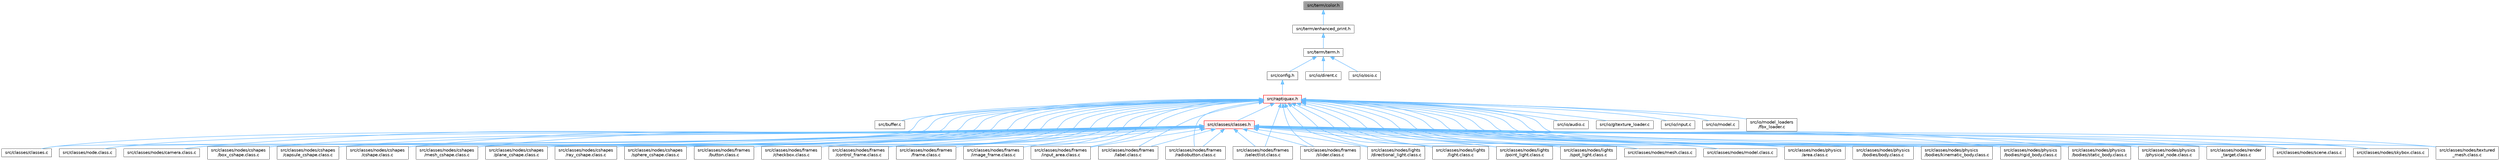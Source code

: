 digraph "src/term/color.h"
{
 // LATEX_PDF_SIZE
  bgcolor="transparent";
  edge [fontname=Helvetica,fontsize=10,labelfontname=Helvetica,labelfontsize=10];
  node [fontname=Helvetica,fontsize=10,shape=box,height=0.2,width=0.4];
  Node1 [id="Node000001",label="src/term/color.h",height=0.2,width=0.4,color="gray40", fillcolor="grey60", style="filled", fontcolor="black",tooltip=" "];
  Node1 -> Node2 [id="edge86_Node000001_Node000002",dir="back",color="steelblue1",style="solid",tooltip=" "];
  Node2 [id="Node000002",label="src/term/enhanced_print.h",height=0.2,width=0.4,color="grey40", fillcolor="white", style="filled",URL="$enhanced__print_8h.html",tooltip=" "];
  Node2 -> Node3 [id="edge87_Node000002_Node000003",dir="back",color="steelblue1",style="solid",tooltip=" "];
  Node3 [id="Node000003",label="src/term/term.h",height=0.2,width=0.4,color="grey40", fillcolor="white", style="filled",URL="$term_8h.html",tooltip=" "];
  Node3 -> Node4 [id="edge88_Node000003_Node000004",dir="back",color="steelblue1",style="solid",tooltip=" "];
  Node4 [id="Node000004",label="src/config.h",height=0.2,width=0.4,color="grey40", fillcolor="white", style="filled",URL="$config_8h.html",tooltip=" "];
  Node4 -> Node5 [id="edge89_Node000004_Node000005",dir="back",color="steelblue1",style="solid",tooltip=" "];
  Node5 [id="Node000005",label="src/raptiquax.h",height=0.2,width=0.4,color="red", fillcolor="#FFF0F0", style="filled",URL="$raptiquax_8h.html",tooltip="This file contains type definitions for fixed-width integer types and floating-point types."];
  Node5 -> Node6 [id="edge90_Node000005_Node000006",dir="back",color="steelblue1",style="solid",tooltip=" "];
  Node6 [id="Node000006",label="src/buffer.c",height=0.2,width=0.4,color="grey40", fillcolor="white", style="filled",URL="$buffer_8c.html",tooltip=" "];
  Node5 -> Node7 [id="edge91_Node000005_Node000007",dir="back",color="steelblue1",style="solid",tooltip=" "];
  Node7 [id="Node000007",label="src/classes/classes.c",height=0.2,width=0.4,color="grey40", fillcolor="white", style="filled",URL="$classes_8c.html",tooltip=" "];
  Node5 -> Node8 [id="edge92_Node000005_Node000008",dir="back",color="steelblue1",style="solid",tooltip=" "];
  Node8 [id="Node000008",label="src/classes/classes.h",height=0.2,width=0.4,color="red", fillcolor="#FFF0F0", style="filled",URL="$classes_8h.html",tooltip=" "];
  Node8 -> Node7 [id="edge93_Node000008_Node000007",dir="back",color="steelblue1",style="solid",tooltip=" "];
  Node8 -> Node9 [id="edge94_Node000008_Node000009",dir="back",color="steelblue1",style="solid",tooltip=" "];
  Node9 [id="Node000009",label="src/classes/node.class.c",height=0.2,width=0.4,color="grey40", fillcolor="white", style="filled",URL="$node_8class_8c.html",tooltip="Implementation of the node class for the ProjetSDLOpenGLL2 project."];
  Node8 -> Node10 [id="edge95_Node000008_Node000010",dir="back",color="steelblue1",style="solid",tooltip=" "];
  Node10 [id="Node000010",label="src/classes/nodes/camera.class.c",height=0.2,width=0.4,color="grey40", fillcolor="white", style="filled",URL="$camera_8class_8c.html",tooltip="This file contains the implementation of the Camera class."];
  Node8 -> Node11 [id="edge96_Node000008_Node000011",dir="back",color="steelblue1",style="solid",tooltip=" "];
  Node11 [id="Node000011",label="src/classes/nodes/cshapes\l/box_cshape.class.c",height=0.2,width=0.4,color="grey40", fillcolor="white", style="filled",URL="$box__cshape_8class_8c.html",tooltip="This source file defines the BoxCShape class and its associated methods."];
  Node8 -> Node12 [id="edge97_Node000008_Node000012",dir="back",color="steelblue1",style="solid",tooltip=" "];
  Node12 [id="Node000012",label="src/classes/nodes/cshapes\l/capsule_cshape.class.c",height=0.2,width=0.4,color="grey40", fillcolor="white", style="filled",URL="$capsule__cshape_8class_8c.html",tooltip="This file defines the implementation of the capsule shape class."];
  Node8 -> Node13 [id="edge98_Node000008_Node000013",dir="back",color="steelblue1",style="solid",tooltip=" "];
  Node13 [id="Node000013",label="src/classes/nodes/cshapes\l/cshape.class.c",height=0.2,width=0.4,color="grey40", fillcolor="white", style="filled",URL="$cshape_8class_8c.html",tooltip="This file defines the implementation of various CShape classes."];
  Node8 -> Node14 [id="edge99_Node000008_Node000014",dir="back",color="steelblue1",style="solid",tooltip=" "];
  Node14 [id="Node000014",label="src/classes/nodes/cshapes\l/mesh_cshape.class.c",height=0.2,width=0.4,color="grey40", fillcolor="white", style="filled",URL="$mesh__cshape_8class_8c.html",tooltip="This file defines the implementation of mesh shapes for the project."];
  Node8 -> Node15 [id="edge100_Node000008_Node000015",dir="back",color="steelblue1",style="solid",tooltip=" "];
  Node15 [id="Node000015",label="src/classes/nodes/cshapes\l/plane_cshape.class.c",height=0.2,width=0.4,color="grey40", fillcolor="white", style="filled",URL="$plane__cshape_8class_8c.html",tooltip="This file defines the implementation of a plane shape class."];
  Node8 -> Node16 [id="edge101_Node000008_Node000016",dir="back",color="steelblue1",style="solid",tooltip=" "];
  Node16 [id="Node000016",label="src/classes/nodes/cshapes\l/ray_cshape.class.c",height=0.2,width=0.4,color="grey40", fillcolor="white", style="filled",URL="$ray__cshape_8class_8c.html",tooltip="This file defines the implementation of ray-casting shapes."];
  Node8 -> Node17 [id="edge102_Node000008_Node000017",dir="back",color="steelblue1",style="solid",tooltip=" "];
  Node17 [id="Node000017",label="src/classes/nodes/cshapes\l/sphere_cshape.class.c",height=0.2,width=0.4,color="grey40", fillcolor="white", style="filled",URL="$sphere__cshape_8class_8c.html",tooltip="This file contains the implementation of the SphereCShape class."];
  Node8 -> Node18 [id="edge103_Node000008_Node000018",dir="back",color="steelblue1",style="solid",tooltip=" "];
  Node18 [id="Node000018",label="src/classes/nodes/frames\l/button.class.c",height=0.2,width=0.4,color="grey40", fillcolor="white", style="filled",URL="$button_8class_8c.html",tooltip="This file defines the Button class and its associated methods."];
  Node8 -> Node19 [id="edge104_Node000008_Node000019",dir="back",color="steelblue1",style="solid",tooltip=" "];
  Node19 [id="Node000019",label="src/classes/nodes/frames\l/checkbox.class.c",height=0.2,width=0.4,color="grey40", fillcolor="white", style="filled",URL="$checkbox_8class_8c.html",tooltip="Implementation of the Checkbox class for the GUI framework."];
  Node8 -> Node20 [id="edge105_Node000008_Node000020",dir="back",color="steelblue1",style="solid",tooltip=" "];
  Node20 [id="Node000020",label="src/classes/nodes/frames\l/control_frame.class.c",height=0.2,width=0.4,color="grey40", fillcolor="white", style="filled",URL="$control__frame_8class_8c.html",tooltip="This file defines the implementation of the control frame class."];
  Node8 -> Node21 [id="edge106_Node000008_Node000021",dir="back",color="steelblue1",style="solid",tooltip=" "];
  Node21 [id="Node000021",label="src/classes/nodes/frames\l/frame.class.c",height=0.2,width=0.4,color="grey40", fillcolor="white", style="filled",URL="$frame_8class_8c.html",tooltip="This file defines the implementation of frame-related functionalities."];
  Node8 -> Node22 [id="edge107_Node000008_Node000022",dir="back",color="steelblue1",style="solid",tooltip=" "];
  Node22 [id="Node000022",label="src/classes/nodes/frames\l/image_frame.class.c",height=0.2,width=0.4,color="grey40", fillcolor="white", style="filled",URL="$image__frame_8class_8c.html",tooltip="This file contains the implementation of the ImageFrame class."];
  Node8 -> Node23 [id="edge108_Node000008_Node000023",dir="back",color="steelblue1",style="solid",tooltip=" "];
  Node23 [id="Node000023",label="src/classes/nodes/frames\l/input_area.class.c",height=0.2,width=0.4,color="grey40", fillcolor="white", style="filled",URL="$input__area_8class_8c.html",tooltip="This file defines the InputArea class and its associated methods."];
  Node8 -> Node24 [id="edge109_Node000008_Node000024",dir="back",color="steelblue1",style="solid",tooltip=" "];
  Node24 [id="Node000024",label="src/classes/nodes/frames\l/label.class.c",height=0.2,width=0.4,color="grey40", fillcolor="white", style="filled",URL="$label_8class_8c.html",tooltip="This file defines the Label class and its associated functions."];
  Node8 -> Node25 [id="edge110_Node000008_Node000025",dir="back",color="steelblue1",style="solid",tooltip=" "];
  Node25 [id="Node000025",label="src/classes/nodes/frames\l/radiobutton.class.c",height=0.2,width=0.4,color="grey40", fillcolor="white", style="filled",URL="$radiobutton_8class_8c.html",tooltip="Implementation of the RadioButton class."];
  Node8 -> Node26 [id="edge111_Node000008_Node000026",dir="back",color="steelblue1",style="solid",tooltip=" "];
  Node26 [id="Node000026",label="src/classes/nodes/frames\l/selectlist.class.c",height=0.2,width=0.4,color="grey40", fillcolor="white", style="filled",URL="$selectlist_8class_8c.html",tooltip="This file implements the functionality for a selectable list frame in the application."];
  Node8 -> Node27 [id="edge112_Node000008_Node000027",dir="back",color="steelblue1",style="solid",tooltip=" "];
  Node27 [id="Node000027",label="src/classes/nodes/frames\l/slider.class.c",height=0.2,width=0.4,color="grey40", fillcolor="white", style="filled",URL="$slider_8class_8c.html",tooltip=" "];
  Node8 -> Node28 [id="edge113_Node000008_Node000028",dir="back",color="steelblue1",style="solid",tooltip=" "];
  Node28 [id="Node000028",label="src/classes/nodes/lights\l/directional_light.class.c",height=0.2,width=0.4,color="grey40", fillcolor="white", style="filled",URL="$directional__light_8class_8c.html",tooltip="This file contains the implementation of the directional light class."];
  Node8 -> Node29 [id="edge114_Node000008_Node000029",dir="back",color="steelblue1",style="solid",tooltip=" "];
  Node29 [id="Node000029",label="src/classes/nodes/lights\l/light.class.c",height=0.2,width=0.4,color="grey40", fillcolor="white", style="filled",URL="$light_8class_8c.html",tooltip="This file contains the implementation of the light class for the project."];
  Node8 -> Node30 [id="edge115_Node000008_Node000030",dir="back",color="steelblue1",style="solid",tooltip=" "];
  Node30 [id="Node000030",label="src/classes/nodes/lights\l/point_light.class.c",height=0.2,width=0.4,color="grey40", fillcolor="white", style="filled",URL="$point__light_8class_8c.html",tooltip="This file contains the implementation of the PointLight class."];
  Node8 -> Node31 [id="edge116_Node000008_Node000031",dir="back",color="steelblue1",style="solid",tooltip=" "];
  Node31 [id="Node000031",label="src/classes/nodes/lights\l/spot_light.class.c",height=0.2,width=0.4,color="grey40", fillcolor="white", style="filled",URL="$spot__light_8class_8c.html",tooltip="This file contains the implementation of the SpotLight class."];
  Node8 -> Node32 [id="edge117_Node000008_Node000032",dir="back",color="steelblue1",style="solid",tooltip=" "];
  Node32 [id="Node000032",label="src/classes/nodes/mesh.class.c",height=0.2,width=0.4,color="grey40", fillcolor="white", style="filled",URL="$mesh_8class_8c.html",tooltip="This file defines the implementation of the Mesh class."];
  Node8 -> Node33 [id="edge118_Node000008_Node000033",dir="back",color="steelblue1",style="solid",tooltip=" "];
  Node33 [id="Node000033",label="src/classes/nodes/model.class.c",height=0.2,width=0.4,color="grey40", fillcolor="white", style="filled",URL="$model_8class_8c.html",tooltip="This file contains the implementation of the model class."];
  Node8 -> Node34 [id="edge119_Node000008_Node000034",dir="back",color="steelblue1",style="solid",tooltip=" "];
  Node34 [id="Node000034",label="src/classes/nodes/physics\l/area.class.c",height=0.2,width=0.4,color="grey40", fillcolor="white", style="filled",URL="$area_8class_8c.html",tooltip="This file handles the physics area nodes in the project."];
  Node8 -> Node35 [id="edge120_Node000008_Node000035",dir="back",color="steelblue1",style="solid",tooltip=" "];
  Node35 [id="Node000035",label="src/classes/nodes/physics\l/bodies/body.class.c",height=0.2,width=0.4,color="grey40", fillcolor="white", style="filled",URL="$body_8class_8c.html",tooltip="This file defines the body class for the physics engine."];
  Node8 -> Node36 [id="edge121_Node000008_Node000036",dir="back",color="steelblue1",style="solid",tooltip=" "];
  Node36 [id="Node000036",label="src/classes/nodes/physics\l/bodies/kinematic_body.class.c",height=0.2,width=0.4,color="grey40", fillcolor="white", style="filled",URL="$kinematic__body_8class_8c.html",tooltip="This file defines the implementation of kinematic bodies for the physics engine."];
  Node8 -> Node37 [id="edge122_Node000008_Node000037",dir="back",color="steelblue1",style="solid",tooltip=" "];
  Node37 [id="Node000037",label="src/classes/nodes/physics\l/bodies/rigid_body.class.c",height=0.2,width=0.4,color="grey40", fillcolor="white", style="filled",URL="$rigid__body_8class_8c.html",tooltip="This source file defines the implementation of rigid body physics for the project."];
  Node8 -> Node38 [id="edge123_Node000008_Node000038",dir="back",color="steelblue1",style="solid",tooltip=" "];
  Node38 [id="Node000038",label="src/classes/nodes/physics\l/bodies/static_body.class.c",height=0.2,width=0.4,color="grey40", fillcolor="white", style="filled",URL="$static__body_8class_8c.html",tooltip="This file defines the implementation of static bodies in the physics engine."];
  Node8 -> Node39 [id="edge124_Node000008_Node000039",dir="back",color="steelblue1",style="solid",tooltip=" "];
  Node39 [id="Node000039",label="src/classes/nodes/physics\l/physical_node.class.c",height=0.2,width=0.4,color="grey40", fillcolor="white", style="filled",URL="$physical__node_8class_8c.html",tooltip="This file contains the implementation of the PhysicalNode class."];
  Node8 -> Node40 [id="edge125_Node000008_Node000040",dir="back",color="steelblue1",style="solid",tooltip=" "];
  Node40 [id="Node000040",label="src/classes/nodes/render\l_target.class.c",height=0.2,width=0.4,color="grey40", fillcolor="white", style="filled",URL="$render__target_8class_8c.html",tooltip="Framebuffer class implementation."];
  Node8 -> Node41 [id="edge126_Node000008_Node000041",dir="back",color="steelblue1",style="solid",tooltip=" "];
  Node41 [id="Node000041",label="src/classes/nodes/scene.class.c",height=0.2,width=0.4,color="grey40", fillcolor="white", style="filled",URL="$scene_8class_8c.html",tooltip="This file contains the implementation of the scene class."];
  Node8 -> Node42 [id="edge127_Node000008_Node000042",dir="back",color="steelblue1",style="solid",tooltip=" "];
  Node42 [id="Node000042",label="src/classes/nodes/skybox.class.c",height=0.2,width=0.4,color="grey40", fillcolor="white", style="filled",URL="$skybox_8class_8c.html",tooltip="This file contains the implementation of the Skybox class."];
  Node8 -> Node43 [id="edge128_Node000008_Node000043",dir="back",color="steelblue1",style="solid",tooltip=" "];
  Node43 [id="Node000043",label="src/classes/nodes/textured\l_mesh.class.c",height=0.2,width=0.4,color="grey40", fillcolor="white", style="filled",URL="$textured__mesh_8class_8c.html",tooltip="This file contains the implementation of the TexturedMesh class."];
  Node5 -> Node9 [id="edge129_Node000005_Node000009",dir="back",color="steelblue1",style="solid",tooltip=" "];
  Node5 -> Node10 [id="edge130_Node000005_Node000010",dir="back",color="steelblue1",style="solid",tooltip=" "];
  Node5 -> Node11 [id="edge131_Node000005_Node000011",dir="back",color="steelblue1",style="solid",tooltip=" "];
  Node5 -> Node12 [id="edge132_Node000005_Node000012",dir="back",color="steelblue1",style="solid",tooltip=" "];
  Node5 -> Node13 [id="edge133_Node000005_Node000013",dir="back",color="steelblue1",style="solid",tooltip=" "];
  Node5 -> Node14 [id="edge134_Node000005_Node000014",dir="back",color="steelblue1",style="solid",tooltip=" "];
  Node5 -> Node15 [id="edge135_Node000005_Node000015",dir="back",color="steelblue1",style="solid",tooltip=" "];
  Node5 -> Node16 [id="edge136_Node000005_Node000016",dir="back",color="steelblue1",style="solid",tooltip=" "];
  Node5 -> Node17 [id="edge137_Node000005_Node000017",dir="back",color="steelblue1",style="solid",tooltip=" "];
  Node5 -> Node18 [id="edge138_Node000005_Node000018",dir="back",color="steelblue1",style="solid",tooltip=" "];
  Node5 -> Node19 [id="edge139_Node000005_Node000019",dir="back",color="steelblue1",style="solid",tooltip=" "];
  Node5 -> Node20 [id="edge140_Node000005_Node000020",dir="back",color="steelblue1",style="solid",tooltip=" "];
  Node5 -> Node21 [id="edge141_Node000005_Node000021",dir="back",color="steelblue1",style="solid",tooltip=" "];
  Node5 -> Node22 [id="edge142_Node000005_Node000022",dir="back",color="steelblue1",style="solid",tooltip=" "];
  Node5 -> Node23 [id="edge143_Node000005_Node000023",dir="back",color="steelblue1",style="solid",tooltip=" "];
  Node5 -> Node24 [id="edge144_Node000005_Node000024",dir="back",color="steelblue1",style="solid",tooltip=" "];
  Node5 -> Node25 [id="edge145_Node000005_Node000025",dir="back",color="steelblue1",style="solid",tooltip=" "];
  Node5 -> Node26 [id="edge146_Node000005_Node000026",dir="back",color="steelblue1",style="solid",tooltip=" "];
  Node5 -> Node27 [id="edge147_Node000005_Node000027",dir="back",color="steelblue1",style="solid",tooltip=" "];
  Node5 -> Node28 [id="edge148_Node000005_Node000028",dir="back",color="steelblue1",style="solid",tooltip=" "];
  Node5 -> Node29 [id="edge149_Node000005_Node000029",dir="back",color="steelblue1",style="solid",tooltip=" "];
  Node5 -> Node30 [id="edge150_Node000005_Node000030",dir="back",color="steelblue1",style="solid",tooltip=" "];
  Node5 -> Node31 [id="edge151_Node000005_Node000031",dir="back",color="steelblue1",style="solid",tooltip=" "];
  Node5 -> Node32 [id="edge152_Node000005_Node000032",dir="back",color="steelblue1",style="solid",tooltip=" "];
  Node5 -> Node33 [id="edge153_Node000005_Node000033",dir="back",color="steelblue1",style="solid",tooltip=" "];
  Node5 -> Node34 [id="edge154_Node000005_Node000034",dir="back",color="steelblue1",style="solid",tooltip=" "];
  Node5 -> Node35 [id="edge155_Node000005_Node000035",dir="back",color="steelblue1",style="solid",tooltip=" "];
  Node5 -> Node36 [id="edge156_Node000005_Node000036",dir="back",color="steelblue1",style="solid",tooltip=" "];
  Node5 -> Node37 [id="edge157_Node000005_Node000037",dir="back",color="steelblue1",style="solid",tooltip=" "];
  Node5 -> Node38 [id="edge158_Node000005_Node000038",dir="back",color="steelblue1",style="solid",tooltip=" "];
  Node5 -> Node39 [id="edge159_Node000005_Node000039",dir="back",color="steelblue1",style="solid",tooltip=" "];
  Node5 -> Node40 [id="edge160_Node000005_Node000040",dir="back",color="steelblue1",style="solid",tooltip=" "];
  Node5 -> Node41 [id="edge161_Node000005_Node000041",dir="back",color="steelblue1",style="solid",tooltip=" "];
  Node5 -> Node42 [id="edge162_Node000005_Node000042",dir="back",color="steelblue1",style="solid",tooltip=" "];
  Node5 -> Node43 [id="edge163_Node000005_Node000043",dir="back",color="steelblue1",style="solid",tooltip=" "];
  Node5 -> Node55 [id="edge164_Node000005_Node000055",dir="back",color="steelblue1",style="solid",tooltip=" "];
  Node55 [id="Node000055",label="src/io/audio.c",height=0.2,width=0.4,color="grey40", fillcolor="white", style="filled",URL="$audio_8c.html",tooltip=" "];
  Node5 -> Node56 [id="edge165_Node000005_Node000056",dir="back",color="steelblue1",style="solid",tooltip=" "];
  Node56 [id="Node000056",label="src/io/gltexture_loader.c",height=0.2,width=0.4,color="grey40", fillcolor="white", style="filled",URL="$gltexture__loader_8c.html",tooltip=" "];
  Node5 -> Node57 [id="edge166_Node000005_Node000057",dir="back",color="steelblue1",style="solid",tooltip=" "];
  Node57 [id="Node000057",label="src/io/input.c",height=0.2,width=0.4,color="grey40", fillcolor="white", style="filled",URL="$input_8c.html",tooltip=" "];
  Node5 -> Node58 [id="edge167_Node000005_Node000058",dir="back",color="steelblue1",style="solid",tooltip=" "];
  Node58 [id="Node000058",label="src/io/model.c",height=0.2,width=0.4,color="grey40", fillcolor="white", style="filled",URL="$model_8c.html",tooltip=" "];
  Node5 -> Node59 [id="edge168_Node000005_Node000059",dir="back",color="steelblue1",style="solid",tooltip=" "];
  Node59 [id="Node000059",label="src/io/model_loaders\l/fbx_loader.c",height=0.2,width=0.4,color="grey40", fillcolor="white", style="filled",URL="$fbx__loader_8c.html",tooltip=" "];
  Node3 -> Node82 [id="edge169_Node000003_Node000082",dir="back",color="steelblue1",style="solid",tooltip=" "];
  Node82 [id="Node000082",label="src/io/dirent.c",height=0.2,width=0.4,color="grey40", fillcolor="white", style="filled",URL="$dirent_8c.html",tooltip=" "];
  Node3 -> Node83 [id="edge170_Node000003_Node000083",dir="back",color="steelblue1",style="solid",tooltip=" "];
  Node83 [id="Node000083",label="src/io/osio.c",height=0.2,width=0.4,color="grey40", fillcolor="white", style="filled",URL="$osio_8c.html",tooltip=" "];
}
